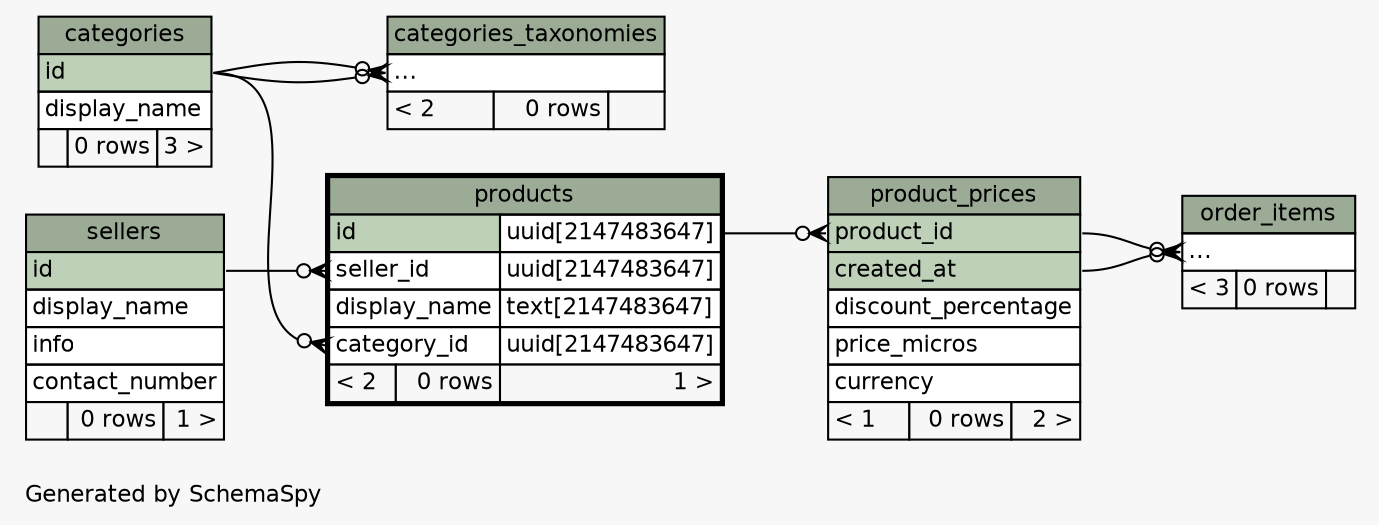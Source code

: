 // dot 2.38.0 on Linux 4.4.0-31-generic
// SchemaSpy rev 590
digraph "twoDegreesRelationshipsDiagram" {
  graph [
    rankdir="RL"
    bgcolor="#f7f7f7"
    label="\nGenerated by SchemaSpy"
    labeljust="l"
    nodesep="0.18"
    ranksep="0.46"
    fontname="Helvetica"
    fontsize="11"
  ];
  node [
    fontname="Helvetica"
    fontsize="11"
    shape="plaintext"
  ];
  edge [
    arrowsize="0.8"
  ];
  "categories_taxonomies":"elipses":w -> "categories":"id":e [arrowhead=none dir=back arrowtail=crowodot];
  "categories_taxonomies":"elipses":w -> "categories":"id":e [arrowhead=none dir=back arrowtail=crowodot];
  "order_items":"elipses":w -> "product_prices":"product_id":e [arrowhead=none dir=back arrowtail=crowodot];
  "order_items":"elipses":w -> "product_prices":"created_at":e [arrowhead=none dir=back arrowtail=crowodot];
  "product_prices":"product_id":w -> "products":"id.type":e [arrowhead=none dir=back arrowtail=crowodot];
  "products":"category_id":w -> "categories":"id":e [arrowhead=none dir=back arrowtail=crowodot];
  "products":"seller_id":w -> "sellers":"id":e [arrowhead=none dir=back arrowtail=crowodot];
  "categories" [
    label=<
    <TABLE BORDER="0" CELLBORDER="1" CELLSPACING="0" BGCOLOR="#ffffff">
      <TR><TD COLSPAN="3" BGCOLOR="#9bab96" ALIGN="CENTER">categories</TD></TR>
      <TR><TD PORT="id" COLSPAN="3" BGCOLOR="#bed1b8" ALIGN="LEFT">id</TD></TR>
      <TR><TD PORT="display_name" COLSPAN="3" ALIGN="LEFT">display_name</TD></TR>
      <TR><TD ALIGN="LEFT" BGCOLOR="#f7f7f7">  </TD><TD ALIGN="RIGHT" BGCOLOR="#f7f7f7">0 rows</TD><TD ALIGN="RIGHT" BGCOLOR="#f7f7f7">3 &gt;</TD></TR>
    </TABLE>>
    URL="categories.html"
    tooltip="categories"
  ];
  "categories_taxonomies" [
    label=<
    <TABLE BORDER="0" CELLBORDER="1" CELLSPACING="0" BGCOLOR="#ffffff">
      <TR><TD COLSPAN="3" BGCOLOR="#9bab96" ALIGN="CENTER">categories_taxonomies</TD></TR>
      <TR><TD PORT="elipses" COLSPAN="3" ALIGN="LEFT">...</TD></TR>
      <TR><TD ALIGN="LEFT" BGCOLOR="#f7f7f7">&lt; 2</TD><TD ALIGN="RIGHT" BGCOLOR="#f7f7f7">0 rows</TD><TD ALIGN="RIGHT" BGCOLOR="#f7f7f7">  </TD></TR>
    </TABLE>>
    URL="categories_taxonomies.html"
    tooltip="categories_taxonomies"
  ];
  "order_items" [
    label=<
    <TABLE BORDER="0" CELLBORDER="1" CELLSPACING="0" BGCOLOR="#ffffff">
      <TR><TD COLSPAN="3" BGCOLOR="#9bab96" ALIGN="CENTER">order_items</TD></TR>
      <TR><TD PORT="elipses" COLSPAN="3" ALIGN="LEFT">...</TD></TR>
      <TR><TD ALIGN="LEFT" BGCOLOR="#f7f7f7">&lt; 3</TD><TD ALIGN="RIGHT" BGCOLOR="#f7f7f7">0 rows</TD><TD ALIGN="RIGHT" BGCOLOR="#f7f7f7">  </TD></TR>
    </TABLE>>
    URL="order_items.html"
    tooltip="order_items"
  ];
  "product_prices" [
    label=<
    <TABLE BORDER="0" CELLBORDER="1" CELLSPACING="0" BGCOLOR="#ffffff">
      <TR><TD COLSPAN="3" BGCOLOR="#9bab96" ALIGN="CENTER">product_prices</TD></TR>
      <TR><TD PORT="product_id" COLSPAN="3" BGCOLOR="#bed1b8" ALIGN="LEFT">product_id</TD></TR>
      <TR><TD PORT="created_at" COLSPAN="3" BGCOLOR="#bed1b8" ALIGN="LEFT">created_at</TD></TR>
      <TR><TD PORT="discount_percentage" COLSPAN="3" ALIGN="LEFT">discount_percentage</TD></TR>
      <TR><TD PORT="price_micros" COLSPAN="3" ALIGN="LEFT">price_micros</TD></TR>
      <TR><TD PORT="currency" COLSPAN="3" ALIGN="LEFT">currency</TD></TR>
      <TR><TD ALIGN="LEFT" BGCOLOR="#f7f7f7">&lt; 1</TD><TD ALIGN="RIGHT" BGCOLOR="#f7f7f7">0 rows</TD><TD ALIGN="RIGHT" BGCOLOR="#f7f7f7">2 &gt;</TD></TR>
    </TABLE>>
    URL="product_prices.html"
    tooltip="product_prices"
  ];
  "products" [
    label=<
    <TABLE BORDER="2" CELLBORDER="1" CELLSPACING="0" BGCOLOR="#ffffff">
      <TR><TD COLSPAN="3" BGCOLOR="#9bab96" ALIGN="CENTER">products</TD></TR>
      <TR><TD PORT="id" COLSPAN="2" BGCOLOR="#bed1b8" ALIGN="LEFT">id</TD><TD PORT="id.type" ALIGN="LEFT">uuid[2147483647]</TD></TR>
      <TR><TD PORT="seller_id" COLSPAN="2" ALIGN="LEFT">seller_id</TD><TD PORT="seller_id.type" ALIGN="LEFT">uuid[2147483647]</TD></TR>
      <TR><TD PORT="display_name" COLSPAN="2" ALIGN="LEFT">display_name</TD><TD PORT="display_name.type" ALIGN="LEFT">text[2147483647]</TD></TR>
      <TR><TD PORT="category_id" COLSPAN="2" ALIGN="LEFT">category_id</TD><TD PORT="category_id.type" ALIGN="LEFT">uuid[2147483647]</TD></TR>
      <TR><TD ALIGN="LEFT" BGCOLOR="#f7f7f7">&lt; 2</TD><TD ALIGN="RIGHT" BGCOLOR="#f7f7f7">0 rows</TD><TD ALIGN="RIGHT" BGCOLOR="#f7f7f7">1 &gt;</TD></TR>
    </TABLE>>
    URL="products.html"
    tooltip="products"
  ];
  "sellers" [
    label=<
    <TABLE BORDER="0" CELLBORDER="1" CELLSPACING="0" BGCOLOR="#ffffff">
      <TR><TD COLSPAN="3" BGCOLOR="#9bab96" ALIGN="CENTER">sellers</TD></TR>
      <TR><TD PORT="id" COLSPAN="3" BGCOLOR="#bed1b8" ALIGN="LEFT">id</TD></TR>
      <TR><TD PORT="display_name" COLSPAN="3" ALIGN="LEFT">display_name</TD></TR>
      <TR><TD PORT="info" COLSPAN="3" ALIGN="LEFT">info</TD></TR>
      <TR><TD PORT="contact_number" COLSPAN="3" ALIGN="LEFT">contact_number</TD></TR>
      <TR><TD ALIGN="LEFT" BGCOLOR="#f7f7f7">  </TD><TD ALIGN="RIGHT" BGCOLOR="#f7f7f7">0 rows</TD><TD ALIGN="RIGHT" BGCOLOR="#f7f7f7">1 &gt;</TD></TR>
    </TABLE>>
    URL="sellers.html"
    tooltip="sellers"
  ];
}
